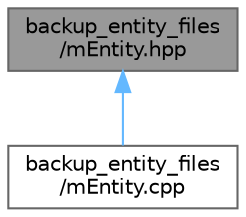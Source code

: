 digraph "backup_entity_files/mEntity.hpp"
{
 // LATEX_PDF_SIZE
  bgcolor="transparent";
  edge [fontname=Helvetica,fontsize=10,labelfontname=Helvetica,labelfontsize=10];
  node [fontname=Helvetica,fontsize=10,shape=box,height=0.2,width=0.4];
  Node1 [label="backup_entity_files\l/mEntity.hpp",height=0.2,width=0.4,color="gray40", fillcolor="grey60", style="filled", fontcolor="black",tooltip=" "];
  Node1 -> Node2 [dir="back",color="steelblue1",style="solid"];
  Node2 [label="backup_entity_files\l/mEntity.cpp",height=0.2,width=0.4,color="grey40", fillcolor="white", style="filled",URL="$m_entity_8cpp.html",tooltip=" "];
}
